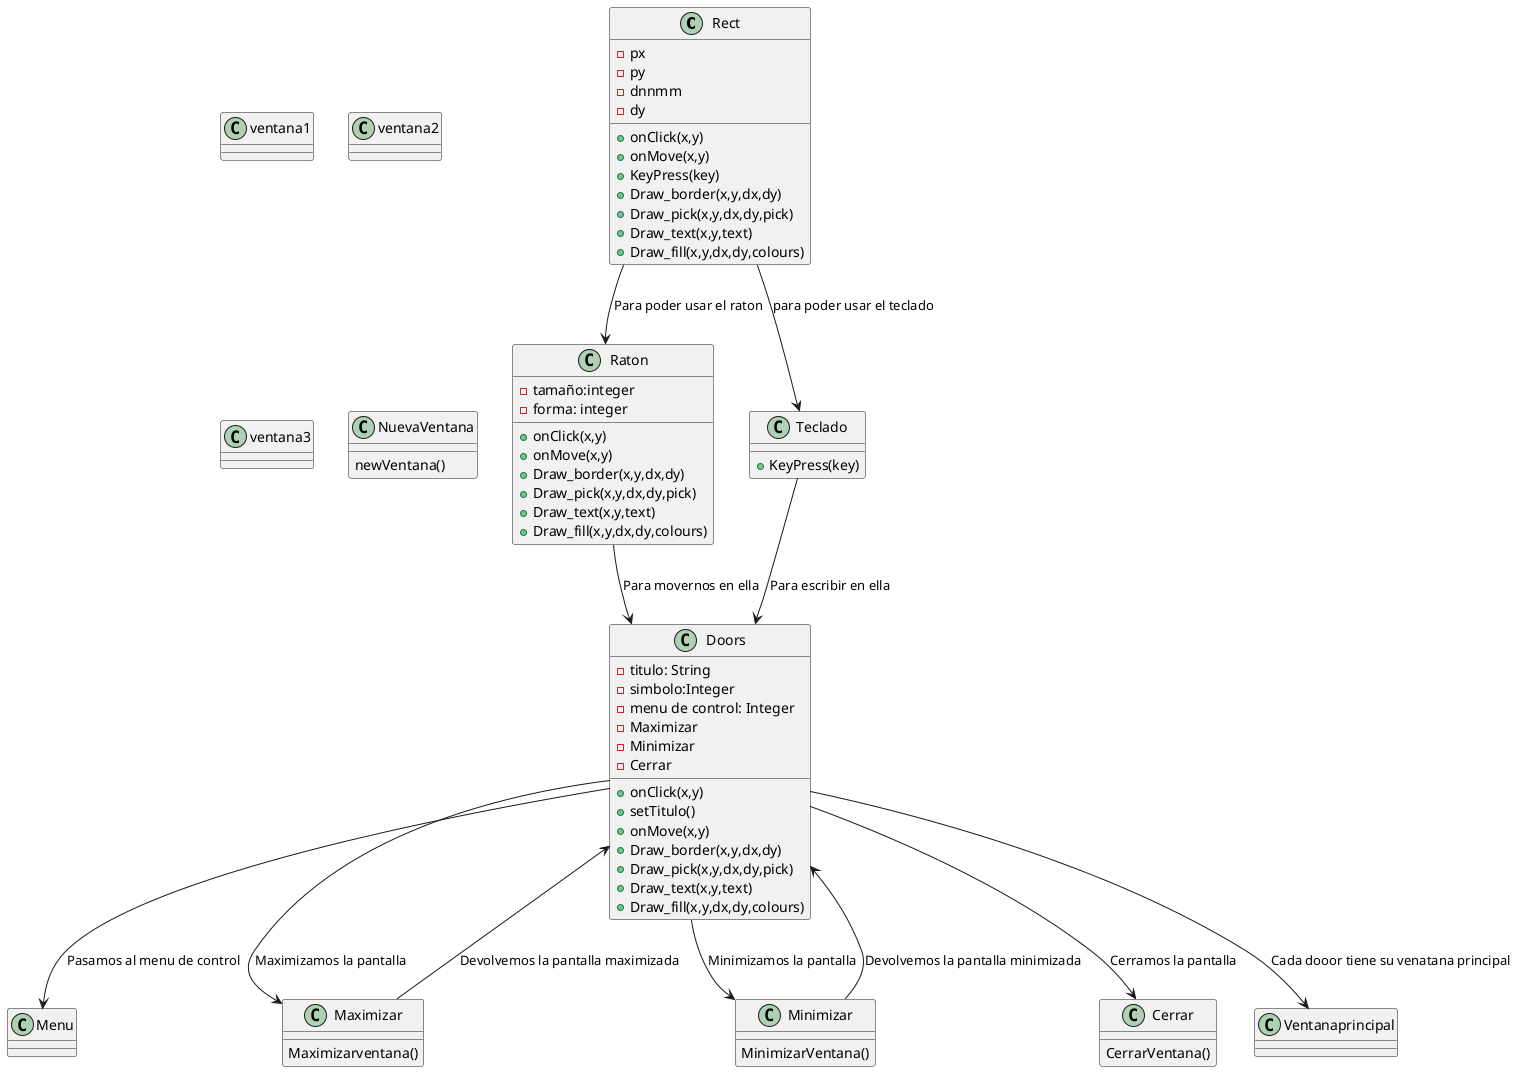 @startuml
'https://plantuml.com/class-diagram
@startuml
'https://plantuml.com/class-diagram

class Rect{
-px
-py
-dnnmm
-dy
+onClick(x,y)
+onMove(x,y)
+KeyPress(key)
+Draw_border(x,y,dx,dy)
+Draw_pick(x,y,dx,dy,pick)
+Draw_text(x,y,text)
+Draw_fill(x,y,dx,dy,colours)
}
class Doors{
-titulo: String
-simbolo:Integer
-menu de control: Integer
-Maximizar
-Minimizar
-Cerrar
+onClick(x,y)
+setTitulo()
+onMove(x,y)
+Draw_border(x,y,dx,dy)
+Draw_pick(x,y,dx,dy,pick)
+Draw_text(x,y,text)
+Draw_fill(x,y,dx,dy,colours)
}
class Menu{}

class Raton{
-tamaño:integer
-forma: integer
+onClick(x,y)
+onMove(x,y)
+Draw_border(x,y,dx,dy)
+Draw_pick(x,y,dx,dy,pick)
+Draw_text(x,y,text)
+Draw_fill(x,y,dx,dy,colours)
}
class Teclado{
+KeyPress(key)
}
class Maximizar{
Maximizarventana()
}
class Minimizar{
MinimizarVentana()
}
class ventana1{}
class ventana2{}
class ventana3{}
class Cerrar{
CerrarVentana()
}
class NuevaVentana{
newVentana()
}
Doors-->Ventanaprincipal: Cada dooor tiene su venatana principal
Rect-->Raton:Para poder usar el raton
Rect-->Teclado:para poder usar el teclado
Raton-->Doors:Para movernos en ella
Teclado-->Doors:Para escribir en ella
Doors-->Minimizar:Minimizamos la pantalla
Minimizar-->Doors:Devolvemos la pantalla minimizada
Doors-->Maximizar:Maximizamos la pantalla
Maximizar-->Doors:Devolvemos la pantalla maximizada
Doors-->Menu: Pasamos al menu de control
Doors-->Cerrar: Cerramos la pantalla



'/
@enduml
@enduml
